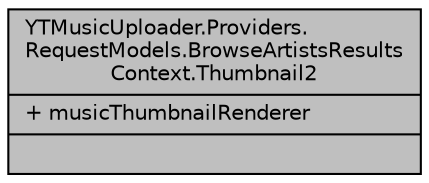 digraph "YTMusicUploader.Providers.RequestModels.BrowseArtistsResultsContext.Thumbnail2"
{
 // LATEX_PDF_SIZE
  edge [fontname="Helvetica",fontsize="10",labelfontname="Helvetica",labelfontsize="10"];
  node [fontname="Helvetica",fontsize="10",shape=record];
  Node1 [label="{YTMusicUploader.Providers.\lRequestModels.BrowseArtistsResults\lContext.Thumbnail2\n|+ musicThumbnailRenderer\l|}",height=0.2,width=0.4,color="black", fillcolor="grey75", style="filled", fontcolor="black",tooltip=" "];
}
